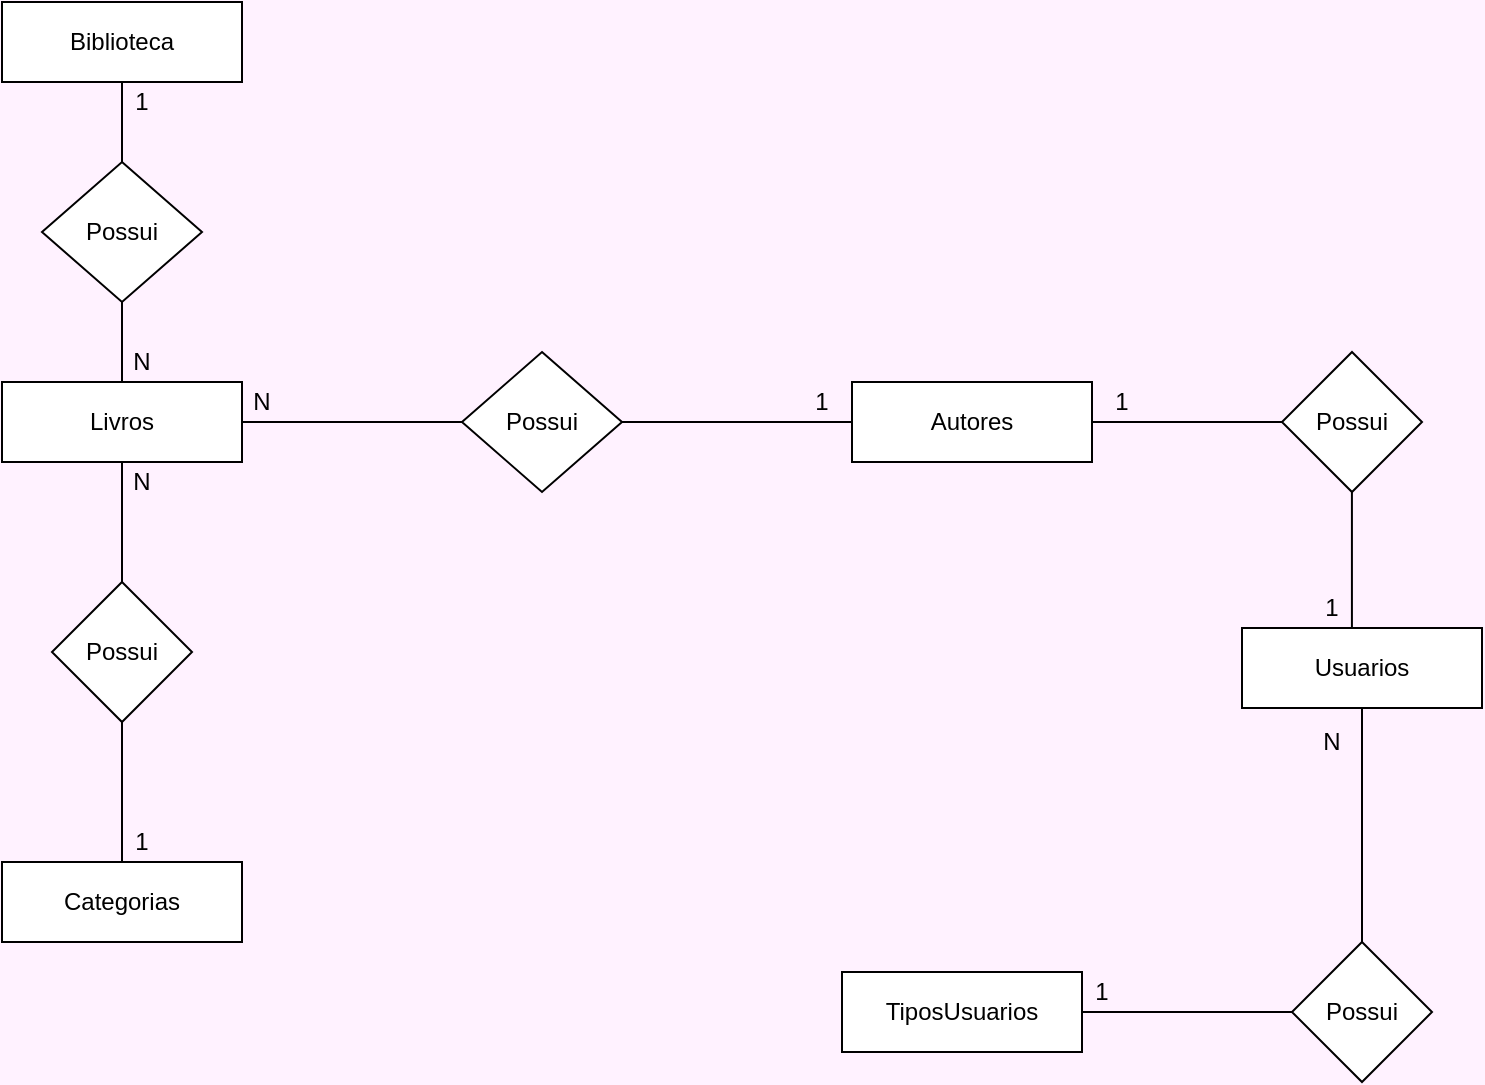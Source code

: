 <mxfile version="14.8.5" type="device"><diagram id="IKPSmgfHdL58eH8Ku4Zt" name="Page-1"><mxGraphModel dx="1422" dy="794" grid="1" gridSize="10" guides="1" tooltips="1" connect="1" arrows="1" fold="1" page="1" pageScale="1" pageWidth="1169" pageHeight="827" background="#FFF2FF" math="0" shadow="0"><root><mxCell id="0"/><mxCell id="1" parent="0"/><mxCell id="OHDMkd6nMtBrbOeFS5zs-37" style="edgeStyle=orthogonalEdgeStyle;rounded=0;orthogonalLoop=1;jettySize=auto;html=1;endArrow=none;endFill=0;" edge="1" parent="1" source="OHDMkd6nMtBrbOeFS5zs-2" target="OHDMkd6nMtBrbOeFS5zs-13"><mxGeometry relative="1" as="geometry"/></mxCell><mxCell id="OHDMkd6nMtBrbOeFS5zs-2" value="Possui" style="rhombus;whiteSpace=wrap;html=1;" vertex="1" parent="1"><mxGeometry x="725" y="550" width="70" height="70" as="geometry"/></mxCell><mxCell id="OHDMkd6nMtBrbOeFS5zs-50" style="edgeStyle=orthogonalEdgeStyle;rounded=0;orthogonalLoop=1;jettySize=auto;html=1;entryX=0;entryY=0.5;entryDx=0;entryDy=0;endArrow=none;endFill=0;" edge="1" parent="1" source="OHDMkd6nMtBrbOeFS5zs-3" target="OHDMkd6nMtBrbOeFS5zs-44"><mxGeometry relative="1" as="geometry"/></mxCell><mxCell id="OHDMkd6nMtBrbOeFS5zs-60" style="edgeStyle=orthogonalEdgeStyle;rounded=0;orthogonalLoop=1;jettySize=auto;html=1;entryX=0.5;entryY=0;entryDx=0;entryDy=0;endArrow=none;endFill=0;" edge="1" parent="1" source="OHDMkd6nMtBrbOeFS5zs-3" target="OHDMkd6nMtBrbOeFS5zs-57"><mxGeometry relative="1" as="geometry"/></mxCell><mxCell id="OHDMkd6nMtBrbOeFS5zs-3" value="Livros" style="rounded=0;whiteSpace=wrap;html=1;" vertex="1" parent="1"><mxGeometry x="80" y="270" width="120" height="40" as="geometry"/></mxCell><mxCell id="OHDMkd6nMtBrbOeFS5zs-6" value="1" style="text;html=1;strokeColor=none;fillColor=none;align=center;verticalAlign=middle;whiteSpace=wrap;rounded=0;" vertex="1" parent="1"><mxGeometry x="130" y="490" width="40" height="20" as="geometry"/></mxCell><mxCell id="OHDMkd6nMtBrbOeFS5zs-7" value="N" style="text;html=1;strokeColor=none;fillColor=none;align=center;verticalAlign=middle;whiteSpace=wrap;rounded=0;" vertex="1" parent="1"><mxGeometry x="130" y="250" width="40" height="20" as="geometry"/></mxCell><mxCell id="OHDMkd6nMtBrbOeFS5zs-66" style="edgeStyle=orthogonalEdgeStyle;rounded=0;orthogonalLoop=1;jettySize=auto;html=1;entryX=0.458;entryY=0.25;entryDx=0;entryDy=0;entryPerimeter=0;endArrow=none;endFill=0;" edge="1" parent="1" source="OHDMkd6nMtBrbOeFS5zs-9" target="OHDMkd6nMtBrbOeFS5zs-13"><mxGeometry relative="1" as="geometry"/></mxCell><mxCell id="OHDMkd6nMtBrbOeFS5zs-9" value="Possui" style="rhombus;whiteSpace=wrap;html=1;" vertex="1" parent="1"><mxGeometry x="720" y="255" width="70" height="70" as="geometry"/></mxCell><mxCell id="OHDMkd6nMtBrbOeFS5zs-49" style="edgeStyle=orthogonalEdgeStyle;rounded=0;orthogonalLoop=1;jettySize=auto;html=1;entryX=0.5;entryY=0;entryDx=0;entryDy=0;endArrow=none;endFill=0;" edge="1" parent="1" source="OHDMkd6nMtBrbOeFS5zs-11" target="OHDMkd6nMtBrbOeFS5zs-17"><mxGeometry relative="1" as="geometry"/></mxCell><mxCell id="OHDMkd6nMtBrbOeFS5zs-11" value="Biblioteca" style="rounded=0;whiteSpace=wrap;html=1;" vertex="1" parent="1"><mxGeometry x="80" y="80" width="120" height="40" as="geometry"/></mxCell><mxCell id="OHDMkd6nMtBrbOeFS5zs-39" style="edgeStyle=orthogonalEdgeStyle;rounded=0;orthogonalLoop=1;jettySize=auto;html=1;entryX=0;entryY=0.5;entryDx=0;entryDy=0;endArrow=none;endFill=0;" edge="1" parent="1" source="OHDMkd6nMtBrbOeFS5zs-12" target="OHDMkd6nMtBrbOeFS5zs-2"><mxGeometry relative="1" as="geometry"/></mxCell><mxCell id="OHDMkd6nMtBrbOeFS5zs-12" value="TiposUsuarios" style="rounded=0;whiteSpace=wrap;html=1;" vertex="1" parent="1"><mxGeometry x="500" y="565" width="120" height="40" as="geometry"/></mxCell><mxCell id="OHDMkd6nMtBrbOeFS5zs-13" value="Usuarios" style="rounded=0;whiteSpace=wrap;html=1;" vertex="1" parent="1"><mxGeometry x="700" y="393" width="120" height="40" as="geometry"/></mxCell><mxCell id="OHDMkd6nMtBrbOeFS5zs-48" style="edgeStyle=orthogonalEdgeStyle;rounded=0;orthogonalLoop=1;jettySize=auto;html=1;entryX=0.5;entryY=0;entryDx=0;entryDy=0;endArrow=none;endFill=0;" edge="1" parent="1" source="OHDMkd6nMtBrbOeFS5zs-17" target="OHDMkd6nMtBrbOeFS5zs-3"><mxGeometry relative="1" as="geometry"/></mxCell><mxCell id="OHDMkd6nMtBrbOeFS5zs-17" value="Possui" style="rhombus;whiteSpace=wrap;html=1;" vertex="1" parent="1"><mxGeometry x="100" y="160" width="80" height="70" as="geometry"/></mxCell><mxCell id="OHDMkd6nMtBrbOeFS5zs-77" style="edgeStyle=orthogonalEdgeStyle;rounded=0;orthogonalLoop=1;jettySize=auto;html=1;entryX=0;entryY=0.5;entryDx=0;entryDy=0;endArrow=none;endFill=0;" edge="1" parent="1" source="OHDMkd6nMtBrbOeFS5zs-18" target="OHDMkd6nMtBrbOeFS5zs-9"><mxGeometry relative="1" as="geometry"/></mxCell><mxCell id="OHDMkd6nMtBrbOeFS5zs-18" value="Autores" style="rounded=0;whiteSpace=wrap;html=1;" vertex="1" parent="1"><mxGeometry x="505" y="270" width="120" height="40" as="geometry"/></mxCell><mxCell id="OHDMkd6nMtBrbOeFS5zs-20" value="1" style="text;html=1;strokeColor=none;fillColor=none;align=center;verticalAlign=middle;whiteSpace=wrap;rounded=0;" vertex="1" parent="1"><mxGeometry x="470" y="270" width="40" height="20" as="geometry"/></mxCell><mxCell id="OHDMkd6nMtBrbOeFS5zs-21" value="N" style="text;html=1;strokeColor=none;fillColor=none;align=center;verticalAlign=middle;whiteSpace=wrap;rounded=0;" vertex="1" parent="1"><mxGeometry x="130" y="310" width="40" height="20" as="geometry"/></mxCell><mxCell id="OHDMkd6nMtBrbOeFS5zs-31" value="N" style="text;html=1;strokeColor=none;fillColor=none;align=center;verticalAlign=middle;whiteSpace=wrap;rounded=0;" vertex="1" parent="1"><mxGeometry x="725" y="440" width="40" height="20" as="geometry"/></mxCell><mxCell id="OHDMkd6nMtBrbOeFS5zs-32" value="1" style="text;html=1;strokeColor=none;fillColor=none;align=center;verticalAlign=middle;whiteSpace=wrap;rounded=0;" vertex="1" parent="1"><mxGeometry x="130" y="120" width="40" height="20" as="geometry"/></mxCell><mxCell id="OHDMkd6nMtBrbOeFS5zs-34" value="N" style="text;html=1;strokeColor=none;fillColor=none;align=center;verticalAlign=middle;whiteSpace=wrap;rounded=0;" vertex="1" parent="1"><mxGeometry x="190" y="270" width="40" height="20" as="geometry"/></mxCell><mxCell id="OHDMkd6nMtBrbOeFS5zs-53" style="edgeStyle=orthogonalEdgeStyle;rounded=0;orthogonalLoop=1;jettySize=auto;html=1;entryX=0;entryY=0.5;entryDx=0;entryDy=0;endArrow=none;endFill=0;" edge="1" parent="1" source="OHDMkd6nMtBrbOeFS5zs-44" target="OHDMkd6nMtBrbOeFS5zs-18"><mxGeometry relative="1" as="geometry"/></mxCell><mxCell id="OHDMkd6nMtBrbOeFS5zs-44" value="Possui" style="rhombus;whiteSpace=wrap;html=1;" vertex="1" parent="1"><mxGeometry x="310" y="255" width="80" height="70" as="geometry"/></mxCell><mxCell id="OHDMkd6nMtBrbOeFS5zs-63" style="edgeStyle=orthogonalEdgeStyle;rounded=0;orthogonalLoop=1;jettySize=auto;html=1;entryX=0.5;entryY=0;entryDx=0;entryDy=0;endArrow=none;endFill=0;" edge="1" parent="1" source="OHDMkd6nMtBrbOeFS5zs-57" target="OHDMkd6nMtBrbOeFS5zs-61"><mxGeometry relative="1" as="geometry"/></mxCell><mxCell id="OHDMkd6nMtBrbOeFS5zs-57" value="Possui" style="rhombus;whiteSpace=wrap;html=1;" vertex="1" parent="1"><mxGeometry x="105" y="370" width="70" height="70" as="geometry"/></mxCell><mxCell id="OHDMkd6nMtBrbOeFS5zs-61" value="Categorias" style="rounded=0;whiteSpace=wrap;html=1;" vertex="1" parent="1"><mxGeometry x="80" y="510" width="120" height="40" as="geometry"/></mxCell><mxCell id="OHDMkd6nMtBrbOeFS5zs-71" value="1" style="text;html=1;strokeColor=none;fillColor=none;align=center;verticalAlign=middle;whiteSpace=wrap;rounded=0;" vertex="1" parent="1"><mxGeometry x="725" y="373" width="40" height="20" as="geometry"/></mxCell><mxCell id="OHDMkd6nMtBrbOeFS5zs-72" value="1" style="text;html=1;strokeColor=none;fillColor=none;align=center;verticalAlign=middle;whiteSpace=wrap;rounded=0;" vertex="1" parent="1"><mxGeometry x="610" y="565" width="40" height="20" as="geometry"/></mxCell><mxCell id="OHDMkd6nMtBrbOeFS5zs-73" value="1" style="text;html=1;strokeColor=none;fillColor=none;align=center;verticalAlign=middle;whiteSpace=wrap;rounded=0;" vertex="1" parent="1"><mxGeometry x="620" y="270" width="40" height="20" as="geometry"/></mxCell></root></mxGraphModel></diagram></mxfile>